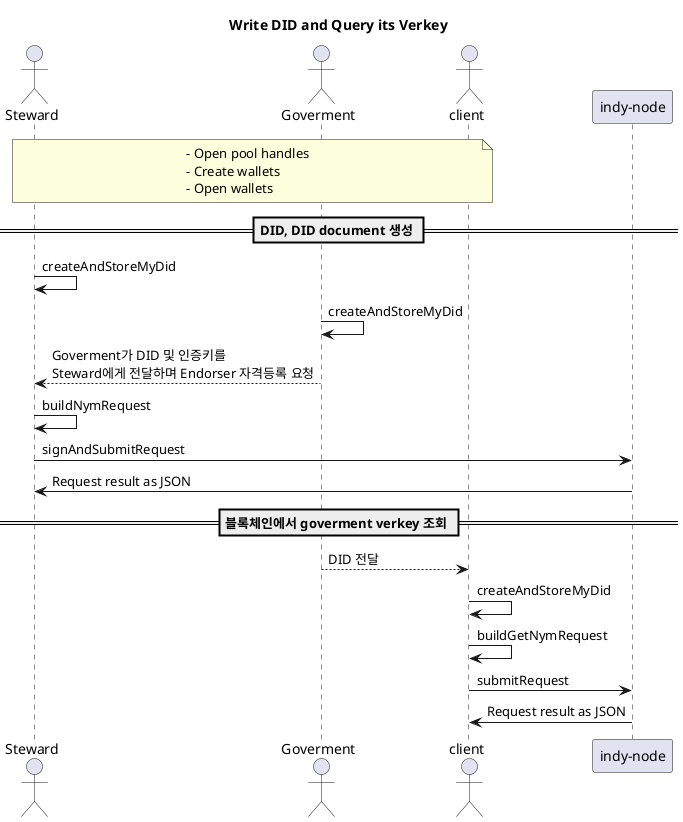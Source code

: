 @startuml

title Write DID and Query its Verkey

actor "Steward" as I
actor "Goverment" as V
actor "client" as P 

participant "indy-node" as L

note over I, P
- Open pool handles
- Create wallets
- Open wallets
end note

== DID, DID document 생성 ==
I -> I : createAndStoreMyDid
V -> V : createAndStoreMyDid
V --> I : Goverment가 DID 및 인증키를 \nSteward에게 전달하며 Endorser 자격등록 요청
I -> I : buildNymRequest
I -> L : signAndSubmitRequest
L -> I : Request result as JSON

== 블록체인에서 goverment verkey 조회 == 
V --> P : DID 전달
P -> P : createAndStoreMyDid
P -> P : buildGetNymRequest
P -> L : submitRequest
L -> P : Request result as JSON

@enduml